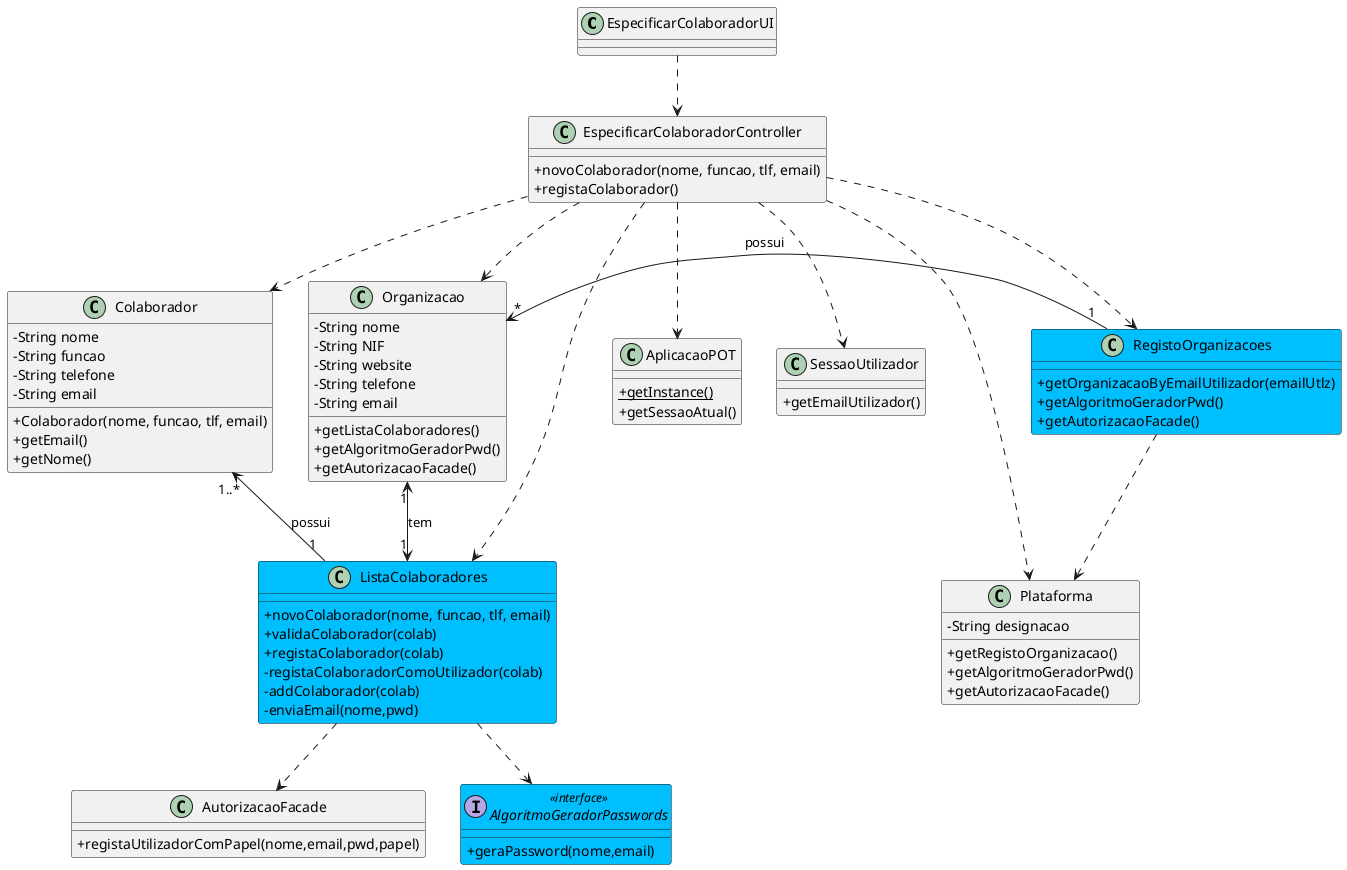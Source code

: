 @startuml
skinparam classAttributeIconSize 0

class EspecificarColaboradorUI {
}

class EspecificarColaboradorController {
  +novoColaborador(nome, funcao, tlf, email)
  +registaColaborador()
}

class AplicacaoPOT{
  +{static} getInstance()
  +getSessaoAtual()
}

class SessaoUtilizador{
  +getEmailUtilizador()
}

class Plataforma {
  -String designacao
  +getRegistoOrganizacao()
  +getAlgoritmoGeradorPwd()
  +getAutorizacaoFacade()
}

class RegistoOrganizacoes #DeepSkyBlue {
  +getOrganizacaoByEmailUtilizador(emailUtlz)
  +getAlgoritmoGeradorPwd()
  +getAutorizacaoFacade()
}

class ListaColaboradores #DeepSkyBlue {
  + novoColaborador(nome, funcao, tlf, email)
  +validaColaborador(colab)
  +registaColaborador(colab)
  -registaColaboradorComoUtilizador(colab)
  -addColaborador(colab)
  -enviaEmail(nome,pwd)
}

class Colaborador {
  -String nome
  -String funcao
  -String telefone
  -String email
  +Colaborador(nome, funcao, tlf, email)
  +getEmail()
  +getNome()
}

class Organizacao {
  -String nome
  -String NIF
  -String website
  -String telefone
  -String email
  +getListaColaboradores()
  +getAlgoritmoGeradorPwd()
  +getAutorizacaoFacade()
}

class AutorizacaoFacade {
  +registaUtilizadorComPapel(nome,email,pwd,papel)
}

interface AlgoritmoGeradorPasswords <<interface>> #DeepSkyBlue {
  +geraPassword(nome,email)
}


EspecificarColaboradorUI ..> EspecificarColaboradorController

EspecificarColaboradorController ..> AplicacaoPOT
EspecificarColaboradorController ..> SessaoUtilizador
EspecificarColaboradorController ..> Plataforma
EspecificarColaboradorController ..> RegistoOrganizacoes
EspecificarColaboradorController ..> Organizacao
EspecificarColaboradorController ..> Colaborador
EspecificarColaboradorController ..> ListaColaboradores

RegistoOrganizacoes "1" -l> "*" Organizacao : possui

Organizacao "1" <--> "1" ListaColaboradores: tem



ListaColaboradores "1" --u> "1..*" Colaborador : possui

ListaColaboradores ..> AutorizacaoFacade
ListaColaboradores ..> AlgoritmoGeradorPasswords
RegistoOrganizacoes ..> Plataforma




@enduml
